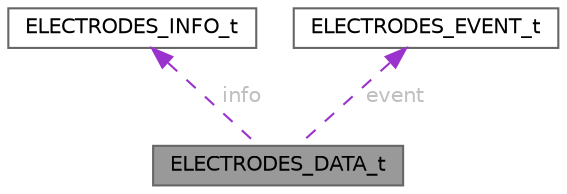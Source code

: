 digraph "ELECTRODES_DATA_t"
{
 // LATEX_PDF_SIZE
  bgcolor="transparent";
  edge [fontname=Helvetica,fontsize=10,labelfontname=Helvetica,labelfontsize=10];
  node [fontname=Helvetica,fontsize=10,shape=box,height=0.2,width=0.4];
  Node1 [id="Node000001",label="ELECTRODES_DATA_t",height=0.2,width=0.4,color="gray40", fillcolor="grey60", style="filled", fontcolor="black",tooltip="Electrodes info structure."];
  Node2 -> Node1 [id="edge1_Node000001_Node000002",dir="back",color="darkorchid3",style="dashed",tooltip=" ",label=" info",fontcolor="grey" ];
  Node2 [id="Node000002",label="ELECTRODES_INFO_t",height=0.2,width=0.4,color="gray40", fillcolor="white", style="filled",URL="$a00426.html",tooltip="Electrodes info header (stored in the electrodes internal memory)"];
  Node3 -> Node1 [id="edge2_Node000001_Node000003",dir="back",color="darkorchid3",style="dashed",tooltip=" ",label=" event",fontcolor="grey" ];
  Node3 [id="Node000003",label="ELECTRODES_EVENT_t",height=0.2,width=0.4,color="gray40", fillcolor="white", style="filled",URL="$a00430.html",tooltip="Electrodes event (stored in the electrodes internal memory)"];
}
